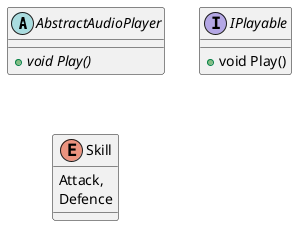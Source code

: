 @startuml

abstract class AbstractAudioPlayer {
    + {abstract} void Play()
}

interface IPlayable {
    + void Play()
}

enum Skill {
    Attack,
    Defence
}
@enduml

@startuml
Japanese --|> Human : 継承
Wheel "4" --* "1" MotorVehicle : コンポジション
Employee "many" --o  "1" Company : 集約
Car -- VehicleInspection : 関連
List ..|> IList : 実現
Runner ..> Marathon : 依存

interface IList
abstract class Human
@enduml

@startuml
class GameManager {
    + {static} int Id
    + int PlayerCount
    + void StartGame()
}

note top of GameManager
    これは<size:18>ゲーム全体を管理する</size>GameManagerクラスです。
end note

note left of GameManager
    <b>太字のコメントも可能です</b>
end note

note bottom of GameManager
    <u>下線を引くことや</u><i>斜体にすることもできます</i>
end note

note right of GameManager
    <s>打ち消し線もできます</s>
    <color:#FF0000>色の指定も可能です</color>
end note
@enduml

@startuml
hide empty members

package PackageA {
    Class ClassA {
    }

    package PackageB {
        Class ClassB {
        }
    }
}

@enduml
' 1. 名前は書こう
@startuml ユースケース図
    ' 2. 左から右に矢印 デフォルトは上から下
    left to right direction

    ' 3. 1行コメント
    /'
        複数行コメント
     '/
    ' 4. 棒人間 or 上半身
    skinparam actorStyle awesome

    ' 5. ユースケースの設定
    skinparam usecase {
        ' 5-1. ユースケースの背景色
        BackgroundColor DarkSeaGreen
        ' 5-2. ユースケースの境界線
        BorderColor DarkSlateGray
    }

    ' 6. アクターの設定
    skinparam actor {
        ' 6-1. アクターの背景色 RGBでも指定できる
        BackgroundColor #333333
        ' 6-2. アクターの境界線 RGBでも指定できる
        BorderColor #999999
    }

    ' 6-3. アクター（ペルソナ）人の設定
    actor 閲覧者
    ' 5-3. rectangle は四角で、packageは牛乳パックみたい
    rectangle 勝敗予想 {
        ' 7. エイリアス
        usecase 閲覧 as view
        ' 5. ユースケース設定
        usecase 予想
        usecase 勝率
    }
    ' 8. 矢印
    ' 8-1. 矢印の長さ
    閲覧者 --> view
    ' 11. コメントを挟む
    note "勝ち or 負け or 引分" as 動作
    ' 8-2. 矢印のない線
    閲覧者 -- 動作
    動作 --> 予想
    /' ダメな例 note "勝ち or 負け or 引分" as comment '/
    閲覧者 --> 勝率
    ' 9. メモ
    note bottom of 閲覧者 : 試合を予想したりする
    actor 管理者
    package 試合 {
        usecase 試合一覧
        usecase 試合登録
        usecase 試合更新
        ' 10. 仕切り文字
        usecase 大会に関連付け as "大会に
        --
        関連付け"
        usecase 選手を登録
        usecase 試合詳細
    }
    管理者 --> 試合一覧
    管理者 --> 試合登録
    管理者 --> 試合更新
    ' 8-3. 点線
    試合登録 .> 大会に関連付け
    試合登録 .> 選手を登録
    試合更新 .> 大会に関連付け
    試合更新 .> 選手を登録
    ' 8-4. 逆矢印
    試合一覧 <-- 閲覧者
    試合詳細 <-- 閲覧者
@enduml
